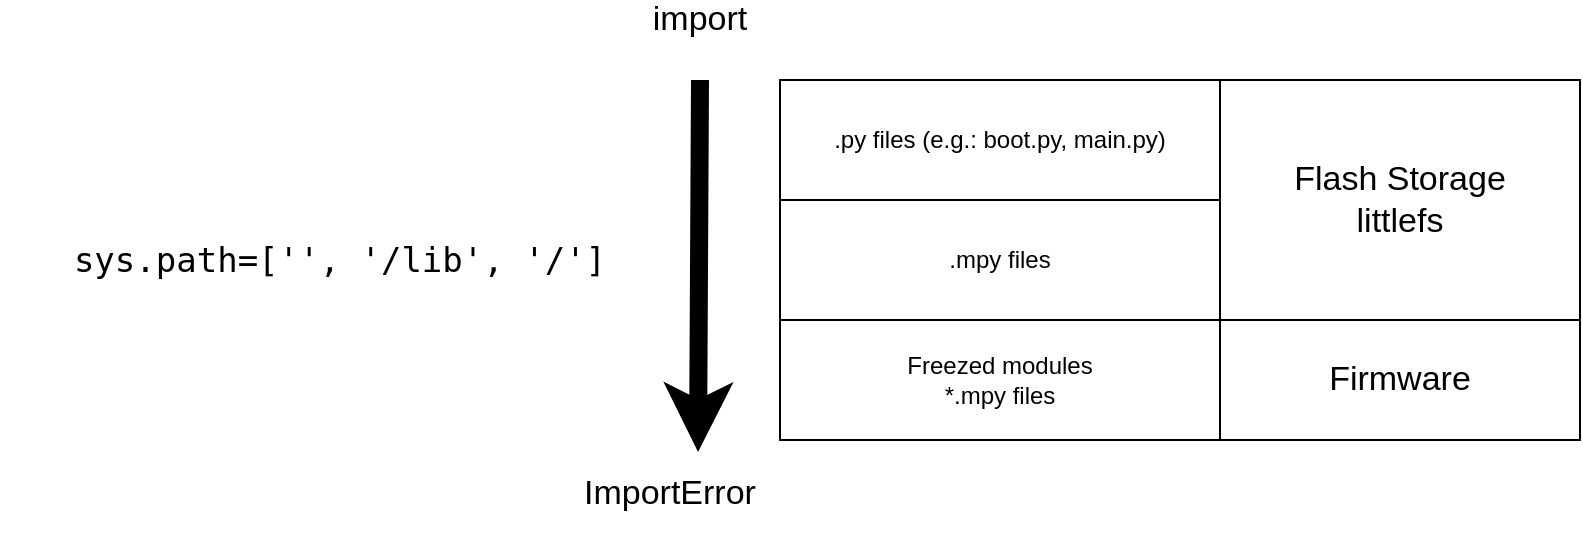 <mxfile version="12.5.5" type="github"><diagram id="qtmqBv3Np6tCk3zfC_sV" name="Page-1"><mxGraphModel dx="1422" dy="818" grid="1" gridSize="10" guides="1" tooltips="1" connect="1" arrows="1" fold="1" page="1" pageScale="1" pageWidth="827" pageHeight="1169" math="0" shadow="0"><root><mxCell id="0"/><mxCell id="1" parent="0"/><mxCell id="J6wr84rkxsLZI4wiytHK-1" value="" style="endArrow=classic;html=1;fontSize=17;strokeWidth=9;entryX=0.454;entryY=-0.1;entryDx=0;entryDy=0;entryPerimeter=0;" edge="1" parent="1" target="J6wr84rkxsLZI4wiytHK-9"><mxGeometry width="50" height="50" relative="1" as="geometry"><mxPoint x="350" y="270" as="sourcePoint"/><mxPoint x="350" y="430" as="targetPoint"/></mxGeometry></mxCell><mxCell id="J6wr84rkxsLZI4wiytHK-2" value="" style="group" vertex="1" connectable="0" parent="1"><mxGeometry x="390" y="270" width="220" height="180" as="geometry"/></mxCell><mxCell id="J6wr84rkxsLZI4wiytHK-3" value="&lt;div&gt;Freezed modules&lt;/div&gt;&lt;div&gt;*.mpy files&lt;br&gt;&lt;/div&gt;" style="rounded=0;whiteSpace=wrap;html=1;" vertex="1" parent="J6wr84rkxsLZI4wiytHK-2"><mxGeometry y="120" width="220.0" height="60" as="geometry"/></mxCell><mxCell id="J6wr84rkxsLZI4wiytHK-4" value=".mpy files" style="rounded=0;whiteSpace=wrap;html=1;" vertex="1" parent="J6wr84rkxsLZI4wiytHK-2"><mxGeometry y="60" width="220.0" height="60" as="geometry"/></mxCell><mxCell id="J6wr84rkxsLZI4wiytHK-5" value=".py files (e.g.: boot.py, main.py)" style="rounded=0;whiteSpace=wrap;html=1;" vertex="1" parent="J6wr84rkxsLZI4wiytHK-2"><mxGeometry width="220.0" height="60" as="geometry"/></mxCell><mxCell id="J6wr84rkxsLZI4wiytHK-6" value="&lt;pre&gt;sys.path=['', '/lib', '/']&lt;/pre&gt;" style="text;html=1;strokeColor=none;fillColor=none;align=center;verticalAlign=middle;whiteSpace=wrap;rounded=0;fontSize=17;" vertex="1" parent="1"><mxGeometry y="350" width="340" height="20" as="geometry"/></mxCell><mxCell id="J6wr84rkxsLZI4wiytHK-7" value="&lt;div&gt;Flash Storage&lt;/div&gt;&lt;div&gt;littlefs&lt;br&gt;&lt;/div&gt;" style="rounded=0;whiteSpace=wrap;html=1;fontSize=17;" vertex="1" parent="1"><mxGeometry x="610" y="270" width="180" height="120" as="geometry"/></mxCell><mxCell id="J6wr84rkxsLZI4wiytHK-8" value="Firmware" style="rounded=0;whiteSpace=wrap;html=1;fontSize=17;" vertex="1" parent="1"><mxGeometry x="610" y="390" width="180" height="60" as="geometry"/></mxCell><mxCell id="J6wr84rkxsLZI4wiytHK-9" value="ImportError" style="text;html=1;fontSize=17;" vertex="1" parent="1"><mxGeometry x="290" y="460" width="130" height="40" as="geometry"/></mxCell><mxCell id="J6wr84rkxsLZI4wiytHK-10" value="import" style="text;html=1;strokeColor=none;fillColor=none;align=center;verticalAlign=middle;whiteSpace=wrap;rounded=0;fontSize=17;" vertex="1" parent="1"><mxGeometry x="330" y="230" width="40" height="20" as="geometry"/></mxCell></root></mxGraphModel></diagram></mxfile>